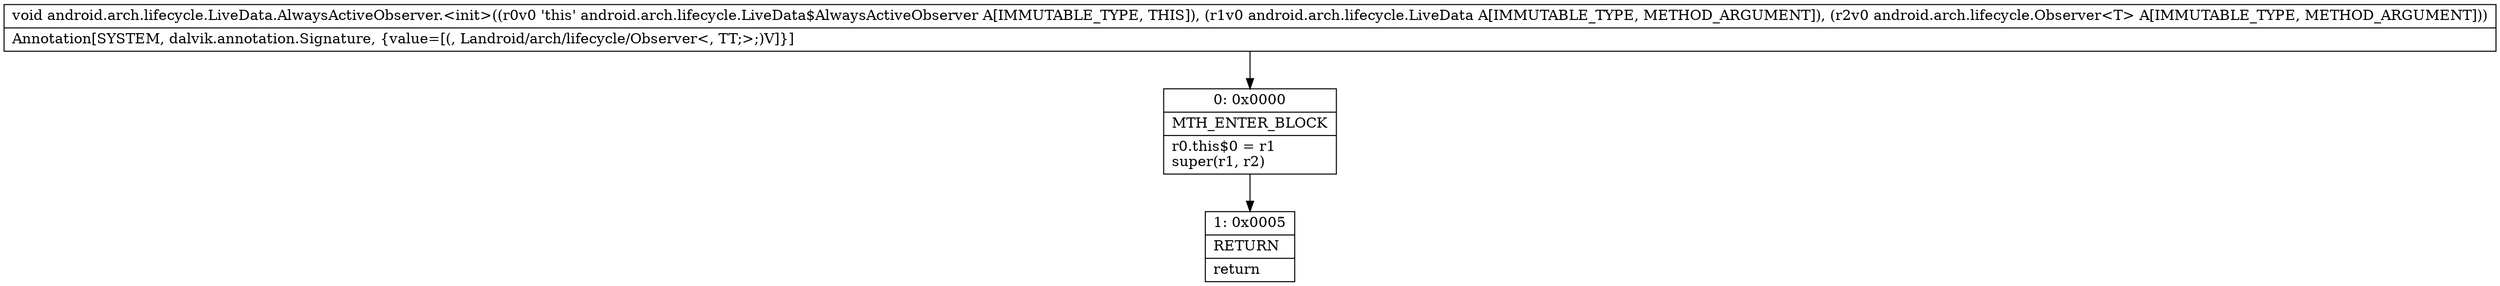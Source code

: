 digraph "CFG forandroid.arch.lifecycle.LiveData.AlwaysActiveObserver.\<init\>(Landroid\/arch\/lifecycle\/LiveData;Landroid\/arch\/lifecycle\/Observer;)V" {
Node_0 [shape=record,label="{0\:\ 0x0000|MTH_ENTER_BLOCK\l|r0.this$0 = r1\lsuper(r1, r2)\l}"];
Node_1 [shape=record,label="{1\:\ 0x0005|RETURN\l|return\l}"];
MethodNode[shape=record,label="{void android.arch.lifecycle.LiveData.AlwaysActiveObserver.\<init\>((r0v0 'this' android.arch.lifecycle.LiveData$AlwaysActiveObserver A[IMMUTABLE_TYPE, THIS]), (r1v0 android.arch.lifecycle.LiveData A[IMMUTABLE_TYPE, METHOD_ARGUMENT]), (r2v0 android.arch.lifecycle.Observer\<T\> A[IMMUTABLE_TYPE, METHOD_ARGUMENT]))  | Annotation[SYSTEM, dalvik.annotation.Signature, \{value=[(, Landroid\/arch\/lifecycle\/Observer\<, TT;\>;)V]\}]\l}"];
MethodNode -> Node_0;
Node_0 -> Node_1;
}


